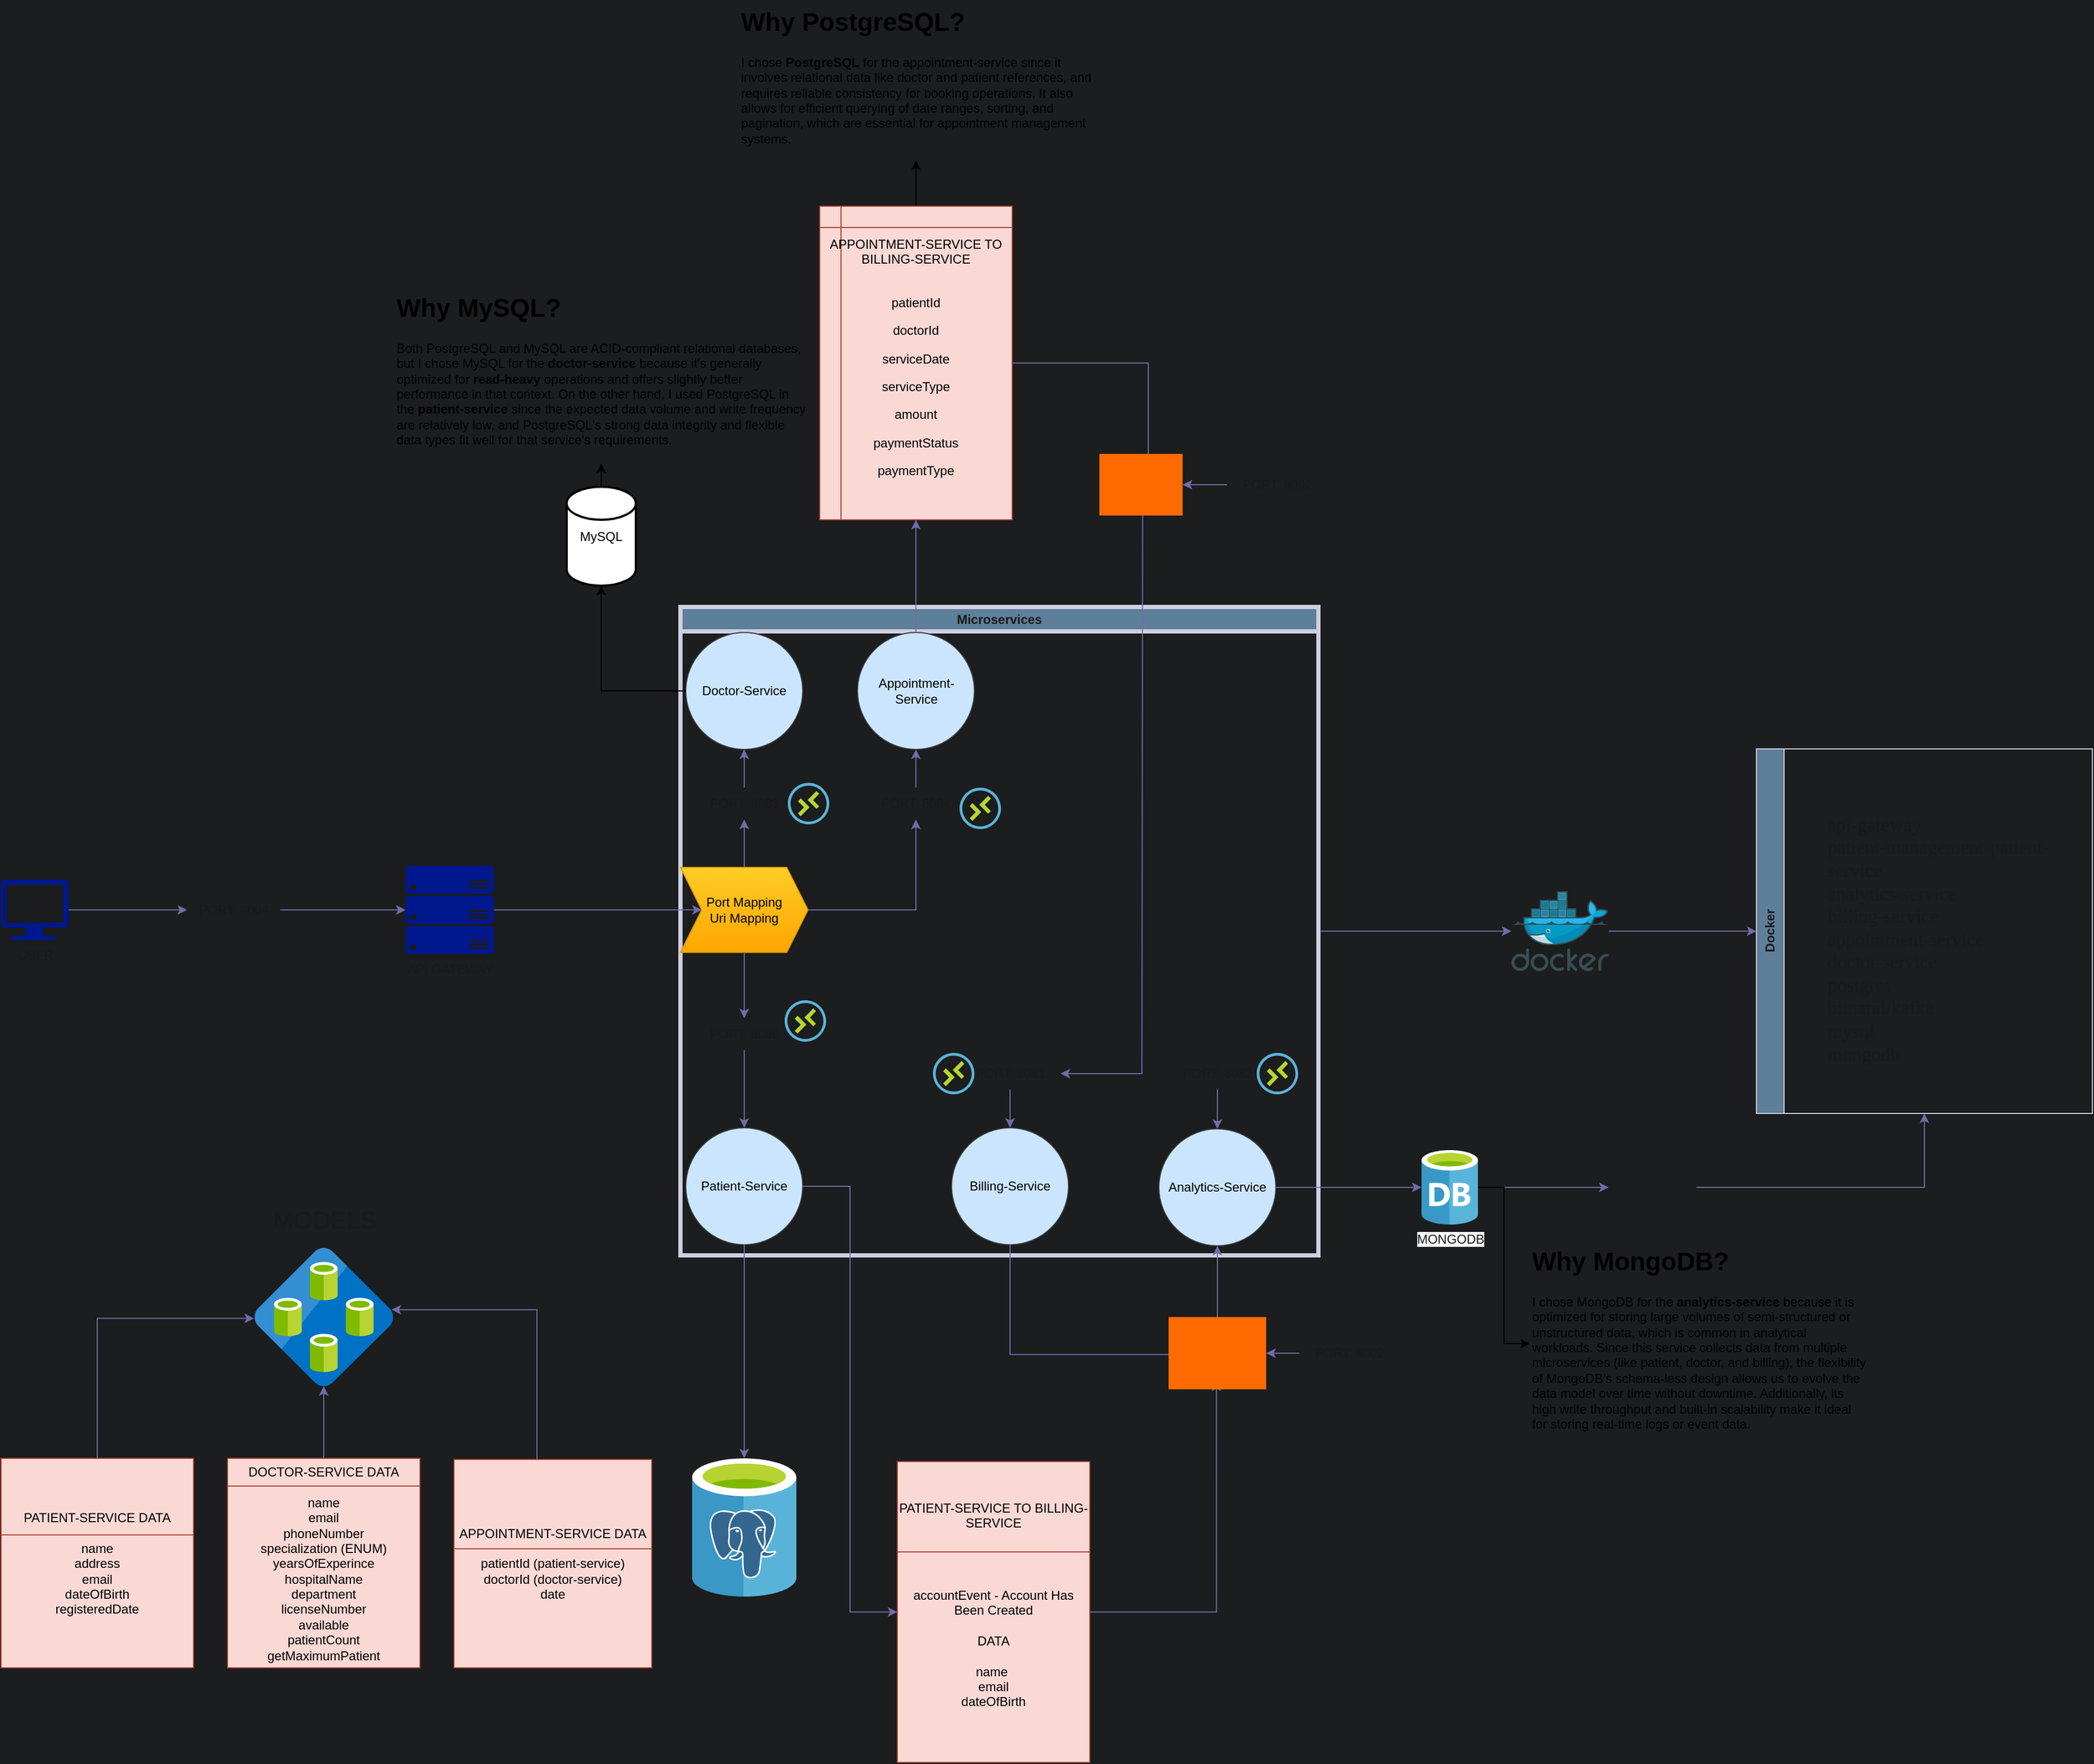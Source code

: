 <mxfile scale="1" border="0" version="26.2.14">
  <diagram name="Sayfa -1" id="PoAW-9woBbFv9A3bSs_X">
    <mxGraphModel dx="1580" dy="1736" grid="0" gridSize="10" guides="0" tooltips="1" connect="1" arrows="1" fold="1" page="0" pageScale="1" pageWidth="827" pageHeight="1169" background="light-dark(#1B1D1E,#1B1D1E)" math="0" shadow="0">
      <root>
        <mxCell id="0" />
        <mxCell id="1" parent="0" />
        <mxCell id="YyjoN-kU9Q-CAJQTJQzU-1" value="PORT: 4004" style="text;html=1;align=center;verticalAlign=middle;whiteSpace=wrap;rounded=0;flipV=1;flipH=1;labelBackgroundColor=none;fontColor=#1A1A1A;" parent="1" vertex="1">
          <mxGeometry x="215" y="319" width="87.5" height="30" as="geometry" />
        </mxCell>
        <mxCell id="YyjoN-kU9Q-CAJQTJQzU-141" value="" style="edgeStyle=orthogonalEdgeStyle;rounded=0;orthogonalLoop=1;jettySize=auto;html=1;strokeColor=#736CA8;fontColor=#1A1A1A;" parent="1" source="YyjoN-kU9Q-CAJQTJQzU-32" target="YyjoN-kU9Q-CAJQTJQzU-139" edge="1">
          <mxGeometry relative="1" as="geometry" />
        </mxCell>
        <mxCell id="YyjoN-kU9Q-CAJQTJQzU-32" value="PORT: 9002" style="text;html=1;align=center;verticalAlign=middle;whiteSpace=wrap;rounded=0;labelBackgroundColor=none;fontColor=#1A1A1A;" parent="1" vertex="1">
          <mxGeometry x="1261" y="736" width="95" height="30" as="geometry" />
        </mxCell>
        <mxCell id="YyjoN-kU9Q-CAJQTJQzU-84" value="" style="edgeStyle=orthogonalEdgeStyle;rounded=0;orthogonalLoop=1;jettySize=auto;html=1;labelBackgroundColor=none;strokeColor=#736CA8;fontColor=default;" parent="1" source="YyjoN-kU9Q-CAJQTJQzU-52" target="YyjoN-kU9Q-CAJQTJQzU-122" edge="1">
          <mxGeometry relative="1" as="geometry">
            <mxPoint x="1454.0" y="354.0" as="targetPoint" />
          </mxGeometry>
        </mxCell>
        <mxCell id="YyjoN-kU9Q-CAJQTJQzU-52" value="Microservices" style="swimlane;whiteSpace=wrap;html=1;strokeWidth=4;strokeColor=#D0CEE2;labelBackgroundColor=none;fillColor=#5D7F99;fontColor=#1A1A1A;" parent="1" vertex="1">
          <mxGeometry x="679" y="49" width="600" height="610" as="geometry">
            <mxRectangle x="680" y="50" width="110" height="26" as="alternateBounds" />
          </mxGeometry>
        </mxCell>
        <mxCell id="YyjoN-kU9Q-CAJQTJQzU-35" value="Doctor-Service" style="ellipse;whiteSpace=wrap;html=1;aspect=fixed;labelBackgroundColor=none;fillColor=#cce5ff;strokeColor=#36393d;" parent="YyjoN-kU9Q-CAJQTJQzU-52" vertex="1">
          <mxGeometry x="5" y="24" width="110" height="110" as="geometry" />
        </mxCell>
        <mxCell id="YyjoN-kU9Q-CAJQTJQzU-36" value="PORT: 8083" style="text;html=1;align=center;verticalAlign=middle;whiteSpace=wrap;rounded=0;labelBackgroundColor=none;fontColor=#1A1A1A;" parent="YyjoN-kU9Q-CAJQTJQzU-52" vertex="1">
          <mxGeometry x="12.5" y="170" width="95" height="30" as="geometry" />
        </mxCell>
        <mxCell id="YyjoN-kU9Q-CAJQTJQzU-37" value="" style="edgeStyle=orthogonalEdgeStyle;rounded=0;orthogonalLoop=1;jettySize=auto;html=1;labelBackgroundColor=none;strokeColor=#736CA8;fontColor=default;" parent="YyjoN-kU9Q-CAJQTJQzU-52" source="YyjoN-kU9Q-CAJQTJQzU-36" target="YyjoN-kU9Q-CAJQTJQzU-35" edge="1">
          <mxGeometry relative="1" as="geometry" />
        </mxCell>
        <mxCell id="YyjoN-kU9Q-CAJQTJQzU-6" value="Patient-Service" style="ellipse;whiteSpace=wrap;html=1;aspect=fixed;labelBackgroundColor=none;fillColor=#cce5ff;strokeColor=#36393d;" parent="YyjoN-kU9Q-CAJQTJQzU-52" vertex="1">
          <mxGeometry x="5" y="490" width="110" height="110" as="geometry" />
        </mxCell>
        <mxCell id="YyjoN-kU9Q-CAJQTJQzU-93" value="" style="edgeStyle=orthogonalEdgeStyle;rounded=0;orthogonalLoop=1;jettySize=auto;html=1;strokeColor=#736CA8;fontColor=#1A1A1A;" parent="YyjoN-kU9Q-CAJQTJQzU-52" source="YyjoN-kU9Q-CAJQTJQzU-8" target="YyjoN-kU9Q-CAJQTJQzU-6" edge="1">
          <mxGeometry relative="1" as="geometry" />
        </mxCell>
        <mxCell id="YyjoN-kU9Q-CAJQTJQzU-8" value="PORT: 8080" style="text;html=1;align=center;verticalAlign=middle;whiteSpace=wrap;rounded=0;labelBackgroundColor=none;fontColor=#1A1A1A;" parent="YyjoN-kU9Q-CAJQTJQzU-52" vertex="1">
          <mxGeometry x="12.5" y="387" width="95" height="30" as="geometry" />
        </mxCell>
        <mxCell id="YyjoN-kU9Q-CAJQTJQzU-11" value="Billing-Service" style="ellipse;whiteSpace=wrap;html=1;aspect=fixed;labelBackgroundColor=none;fillColor=#cce5ff;strokeColor=#36393d;" parent="YyjoN-kU9Q-CAJQTJQzU-52" vertex="1">
          <mxGeometry x="255" y="490" width="110" height="110" as="geometry" />
        </mxCell>
        <mxCell id="YyjoN-kU9Q-CAJQTJQzU-55" value="" style="edgeStyle=orthogonalEdgeStyle;rounded=0;orthogonalLoop=1;jettySize=auto;html=1;labelBackgroundColor=none;strokeColor=#736CA8;fontColor=default;" parent="YyjoN-kU9Q-CAJQTJQzU-52" source="YyjoN-kU9Q-CAJQTJQzU-13" target="YyjoN-kU9Q-CAJQTJQzU-11" edge="1">
          <mxGeometry relative="1" as="geometry" />
        </mxCell>
        <mxCell id="YyjoN-kU9Q-CAJQTJQzU-13" value="PORT: 8081" style="text;html=1;align=center;verticalAlign=middle;whiteSpace=wrap;rounded=0;labelBackgroundColor=none;fontColor=#1A1A1A;" parent="YyjoN-kU9Q-CAJQTJQzU-52" vertex="1">
          <mxGeometry x="262.5" y="424" width="95" height="30" as="geometry" />
        </mxCell>
        <mxCell id="YyjoN-kU9Q-CAJQTJQzU-27" value="Analytics-Service" style="ellipse;whiteSpace=wrap;html=1;aspect=fixed;labelBackgroundColor=none;fillColor=#cce5ff;strokeColor=#36393d;" parent="YyjoN-kU9Q-CAJQTJQzU-52" vertex="1">
          <mxGeometry x="450" y="491" width="110" height="110" as="geometry" />
        </mxCell>
        <mxCell id="YyjoN-kU9Q-CAJQTJQzU-30" value="PORT: 8082" style="text;html=1;align=center;verticalAlign=middle;whiteSpace=wrap;rounded=0;labelBackgroundColor=none;fontColor=#1A1A1A;" parent="YyjoN-kU9Q-CAJQTJQzU-52" vertex="1">
          <mxGeometry x="457.5" y="424" width="95" height="30" as="geometry" />
        </mxCell>
        <mxCell id="YyjoN-kU9Q-CAJQTJQzU-45" value="" style="edgeStyle=orthogonalEdgeStyle;rounded=0;orthogonalLoop=1;jettySize=auto;html=1;labelBackgroundColor=none;strokeColor=#736CA8;fontColor=default;" parent="YyjoN-kU9Q-CAJQTJQzU-52" source="YyjoN-kU9Q-CAJQTJQzU-30" target="YyjoN-kU9Q-CAJQTJQzU-27" edge="1">
          <mxGeometry relative="1" as="geometry" />
        </mxCell>
        <mxCell id="YyjoN-kU9Q-CAJQTJQzU-46" value="Appointment-Service" style="ellipse;whiteSpace=wrap;html=1;aspect=fixed;labelBackgroundColor=none;fillColor=#cce5ff;strokeColor=#36393d;" parent="YyjoN-kU9Q-CAJQTJQzU-52" vertex="1">
          <mxGeometry x="166.5" y="24" width="110" height="110" as="geometry" />
        </mxCell>
        <mxCell id="YyjoN-kU9Q-CAJQTJQzU-91" value="" style="edgeStyle=orthogonalEdgeStyle;rounded=0;orthogonalLoop=1;jettySize=auto;html=1;labelBackgroundColor=none;strokeColor=#736CA8;fontColor=default;" parent="YyjoN-kU9Q-CAJQTJQzU-52" source="YyjoN-kU9Q-CAJQTJQzU-50" target="YyjoN-kU9Q-CAJQTJQzU-46" edge="1">
          <mxGeometry relative="1" as="geometry" />
        </mxCell>
        <mxCell id="YyjoN-kU9Q-CAJQTJQzU-50" value="PORT: 8084" style="text;html=1;align=center;verticalAlign=middle;whiteSpace=wrap;rounded=0;labelBackgroundColor=none;fontColor=#1A1A1A;" parent="YyjoN-kU9Q-CAJQTJQzU-52" vertex="1">
          <mxGeometry x="174" y="170" width="95" height="30" as="geometry" />
        </mxCell>
        <mxCell id="YyjoN-kU9Q-CAJQTJQzU-70" style="edgeStyle=orthogonalEdgeStyle;rounded=0;orthogonalLoop=1;jettySize=auto;html=1;strokeColor=#736CA8;labelBackgroundColor=none;fontColor=default;" parent="YyjoN-kU9Q-CAJQTJQzU-52" source="YyjoN-kU9Q-CAJQTJQzU-4" target="YyjoN-kU9Q-CAJQTJQzU-8" edge="1">
          <mxGeometry relative="1" as="geometry" />
        </mxCell>
        <mxCell id="YyjoN-kU9Q-CAJQTJQzU-82" value="" style="edgeStyle=orthogonalEdgeStyle;rounded=0;orthogonalLoop=1;jettySize=auto;html=1;labelBackgroundColor=none;strokeColor=#736CA8;fontColor=default;" parent="YyjoN-kU9Q-CAJQTJQzU-52" source="YyjoN-kU9Q-CAJQTJQzU-4" target="YyjoN-kU9Q-CAJQTJQzU-36" edge="1">
          <mxGeometry relative="1" as="geometry" />
        </mxCell>
        <mxCell id="YyjoN-kU9Q-CAJQTJQzU-89" value="" style="edgeStyle=orthogonalEdgeStyle;rounded=0;orthogonalLoop=1;jettySize=auto;html=1;labelBackgroundColor=none;strokeColor=#736CA8;fontColor=default;" parent="YyjoN-kU9Q-CAJQTJQzU-52" source="YyjoN-kU9Q-CAJQTJQzU-4" target="YyjoN-kU9Q-CAJQTJQzU-50" edge="1">
          <mxGeometry relative="1" as="geometry" />
        </mxCell>
        <mxCell id="YyjoN-kU9Q-CAJQTJQzU-4" value="Port Mapping&lt;div&gt;Uri Mapping&lt;/div&gt;" style="shape=step;perimeter=stepPerimeter;whiteSpace=wrap;html=1;fixedSize=1;labelBackgroundColor=none;fillColor=#ffcd28;strokeColor=#d79b00;gradientColor=#ffa500;" parent="YyjoN-kU9Q-CAJQTJQzU-52" vertex="1">
          <mxGeometry y="245" width="120" height="80" as="geometry" />
        </mxCell>
        <mxCell id="YyjoN-kU9Q-CAJQTJQzU-124" value="" style="image;sketch=0;aspect=fixed;html=1;points=[];align=center;fontSize=12;image=img/lib/mscae/Connections.svg;strokeColor=#D0CEE2;fontColor=#1A1A1A;fillColor=#5D7F99;" parent="YyjoN-kU9Q-CAJQTJQzU-52" vertex="1">
          <mxGeometry x="98" y="370" width="39" height="39" as="geometry" />
        </mxCell>
        <mxCell id="YyjoN-kU9Q-CAJQTJQzU-126" value="" style="image;sketch=0;aspect=fixed;html=1;points=[];align=center;fontSize=12;image=img/lib/mscae/Connections.svg;strokeColor=#D0CEE2;fontColor=#1A1A1A;fillColor=#5D7F99;" parent="YyjoN-kU9Q-CAJQTJQzU-52" vertex="1">
          <mxGeometry x="262.5" y="170" width="39" height="39" as="geometry" />
        </mxCell>
        <mxCell id="YyjoN-kU9Q-CAJQTJQzU-125" value="" style="image;sketch=0;aspect=fixed;html=1;points=[];align=center;fontSize=12;image=img/lib/mscae/Connections.svg;strokeColor=#D0CEE2;fontColor=#1A1A1A;fillColor=#5D7F99;" parent="YyjoN-kU9Q-CAJQTJQzU-52" vertex="1">
          <mxGeometry x="101" y="165.5" width="39" height="39" as="geometry" />
        </mxCell>
        <mxCell id="YyjoN-kU9Q-CAJQTJQzU-127" value="" style="image;sketch=0;aspect=fixed;html=1;points=[];align=center;fontSize=12;image=img/lib/mscae/Connections.svg;strokeColor=#D0CEE2;fontColor=#1A1A1A;fillColor=#5D7F99;" parent="YyjoN-kU9Q-CAJQTJQzU-52" vertex="1">
          <mxGeometry x="237.5" y="419.5" width="39" height="39" as="geometry" />
        </mxCell>
        <mxCell id="YyjoN-kU9Q-CAJQTJQzU-128" value=" " style="image;sketch=0;aspect=fixed;html=1;points=[];align=center;fontSize=12;image=img/lib/mscae/Connections.svg;strokeColor=#D0CEE2;fontColor=#1A1A1A;fillColor=#5D7F99;" parent="YyjoN-kU9Q-CAJQTJQzU-52" vertex="1">
          <mxGeometry x="542" y="419.5" width="39" height="39" as="geometry" />
        </mxCell>
        <mxCell id="YyjoN-kU9Q-CAJQTJQzU-68" value="" style="edgeStyle=orthogonalEdgeStyle;rounded=0;orthogonalLoop=1;jettySize=auto;html=1;strokeColor=#736CA8;labelBackgroundColor=none;fontColor=default;" parent="1" source="YyjoN-kU9Q-CAJQTJQzU-6" target="YyjoN-kU9Q-CAJQTJQzU-123" edge="1">
          <mxGeometry relative="1" as="geometry">
            <mxPoint x="739" y="847.0" as="targetPoint" />
          </mxGeometry>
        </mxCell>
        <mxCell id="YyjoN-kU9Q-CAJQTJQzU-85" value="Docker" style="swimlane;horizontal=0;whiteSpace=wrap;html=1;fillColor=#5D7F99;fontColor=#1A1A1A;strokeColor=#D0CEE2;startSize=26;labelBackgroundColor=none;" parent="1" vertex="1">
          <mxGeometry x="1691" y="182.5" width="316" height="343" as="geometry" />
        </mxCell>
        <mxCell id="YyjoN-kU9Q-CAJQTJQzU-87" value="&lt;div&gt;api-gateway&amp;nbsp; &amp;nbsp; &amp;nbsp; &amp;nbsp; &amp;nbsp; &amp;nbsp; &amp;nbsp; &amp;nbsp; &amp;nbsp; &amp;nbsp; &amp;nbsp; &amp;nbsp; &amp;nbsp;&lt;/div&gt;&lt;div&gt;patient-management-patient-service&amp;nbsp; &amp;nbsp;&lt;/div&gt;&lt;div&gt;analytics-service&amp;nbsp; &amp;nbsp; &amp;nbsp; &amp;nbsp; &amp;nbsp; &amp;nbsp; &amp;nbsp; &amp;nbsp; &amp;nbsp; &amp;nbsp;&amp;nbsp;&lt;/div&gt;&lt;div&gt;billing-service&lt;/div&gt;&lt;div&gt;appointment-service&lt;/div&gt;&lt;div&gt;doctor-service&amp;nbsp; &amp;nbsp; &amp;nbsp; &amp;nbsp; &amp;nbsp; &amp;nbsp; &amp;nbsp; &amp;nbsp; &amp;nbsp; &amp;nbsp; &amp;nbsp;&amp;nbsp;&lt;/div&gt;&lt;div&gt;postgres&amp;nbsp; &amp;nbsp; &amp;nbsp; &amp;nbsp; &amp;nbsp; &amp;nbsp; &amp;nbsp; &amp;nbsp; &amp;nbsp; &amp;nbsp; &amp;nbsp; &amp;nbsp; &amp;nbsp; &amp;nbsp; &amp;nbsp;&lt;/div&gt;&lt;div&gt;bitnami/kafka&amp;nbsp;&amp;nbsp;&lt;/div&gt;&lt;div&gt;mysql&lt;span style=&quot;background-color: transparent; color: light-dark(rgb(26, 26, 26), rgb(215, 215, 215));&quot;&gt;&amp;nbsp; &amp;nbsp; &amp;nbsp; &amp;nbsp; &amp;nbsp; &amp;nbsp; &amp;nbsp; &amp;nbsp; &amp;nbsp; &amp;nbsp; &amp;nbsp;&amp;nbsp;&lt;/span&gt;&lt;/div&gt;&lt;div&gt;mongodb&lt;/div&gt;" style="text;html=1;align=left;verticalAlign=middle;whiteSpace=wrap;rounded=0;fontStyle=0;fontFamily=Georgia;fontSize=18;labelBackgroundColor=none;fontColor=#1A1A1A;" parent="YyjoN-kU9Q-CAJQTJQzU-85" vertex="1">
          <mxGeometry x="65" y="66" width="219" height="227" as="geometry" />
        </mxCell>
        <mxCell id="YyjoN-kU9Q-CAJQTJQzU-94" value="PATIENT-SERVICE DATA&lt;div&gt;&lt;br&gt;&lt;/div&gt;&lt;div&gt;name&lt;/div&gt;&lt;div&gt;address&lt;/div&gt;&lt;div&gt;email&lt;/div&gt;&lt;div&gt;dateOfBirth&lt;/div&gt;&lt;div&gt;registeredDate&lt;/div&gt;" style="shape=internalStorage;whiteSpace=wrap;html=1;backgroundOutline=1;strokeColor=#ae4132;fillColor=#fad9d5;dx=0;dy=72;" parent="1" vertex="1">
          <mxGeometry x="40" y="850" width="181" height="197" as="geometry" />
        </mxCell>
        <mxCell id="YyjoN-kU9Q-CAJQTJQzU-148" value="" style="edgeStyle=orthogonalEdgeStyle;rounded=0;orthogonalLoop=1;jettySize=auto;html=1;strokeColor=#736CA8;fontColor=#1A1A1A;" parent="1" source="YyjoN-kU9Q-CAJQTJQzU-95" target="YyjoN-kU9Q-CAJQTJQzU-145" edge="1">
          <mxGeometry relative="1" as="geometry" />
        </mxCell>
        <mxCell id="YyjoN-kU9Q-CAJQTJQzU-95" value="&lt;div&gt;&lt;br&gt;&lt;/div&gt;DOCTOR-SERVICE DATA&lt;div&gt;&lt;br&gt;&lt;/div&gt;&lt;div&gt;name&lt;/div&gt;&lt;div&gt;email&lt;/div&gt;&lt;div&gt;phoneNumber&lt;/div&gt;&lt;div&gt;specialization (ENUM)&lt;/div&gt;&lt;div&gt;yearsOfExperince&lt;/div&gt;&lt;div&gt;hospitalName&lt;/div&gt;&lt;div&gt;department&lt;/div&gt;&lt;div&gt;licenseNumber&lt;/div&gt;&lt;div&gt;available&lt;/div&gt;&lt;div&gt;patientCount&lt;/div&gt;&lt;div&gt;getMaximumPatient&lt;/div&gt;&lt;div&gt;&lt;br&gt;&lt;/div&gt;" style="shape=internalStorage;whiteSpace=wrap;html=1;backgroundOutline=1;strokeColor=#ae4132;fillColor=#fad9d5;dx=0;dy=26;" parent="1" vertex="1">
          <mxGeometry x="253" y="850" width="181" height="197" as="geometry" />
        </mxCell>
        <mxCell id="YyjoN-kU9Q-CAJQTJQzU-96" value="&lt;div&gt;&lt;br&gt;&lt;/div&gt;APPOINTMENT-SERVICE DATA&lt;div&gt;&lt;br&gt;&lt;/div&gt;&lt;div&gt;patientId (patient-service)&lt;/div&gt;&lt;div&gt;doctorId (doctor-service)&lt;/div&gt;&lt;div&gt;date&lt;/div&gt;&lt;div&gt;&lt;br&gt;&lt;/div&gt;" style="shape=internalStorage;whiteSpace=wrap;html=1;backgroundOutline=1;strokeColor=#ae4132;fillColor=#fad9d5;dx=0;dy=84;" parent="1" vertex="1">
          <mxGeometry x="466" y="851" width="186" height="196" as="geometry" />
        </mxCell>
        <mxCell id="YyjoN-kU9Q-CAJQTJQzU-115" style="edgeStyle=orthogonalEdgeStyle;rounded=0;orthogonalLoop=1;jettySize=auto;html=1;entryX=0.491;entryY=0.89;entryDx=0;entryDy=0;strokeColor=#736CA8;fontColor=#1A1A1A;entryPerimeter=0;" parent="1" source="YyjoN-kU9Q-CAJQTJQzU-101" target="YyjoN-kU9Q-CAJQTJQzU-139" edge="1">
          <mxGeometry relative="1" as="geometry">
            <mxPoint x="1183" y="807" as="targetPoint" />
          </mxGeometry>
        </mxCell>
        <mxCell id="YyjoN-kU9Q-CAJQTJQzU-101" value="&lt;div&gt;PATIENT-SERVICE TO BILLING-SERVICE&lt;/div&gt;&lt;div&gt;&lt;br&gt;&lt;/div&gt;&lt;div&gt;&lt;table data-end=&quot;1530&quot; data-start=&quot;1165&quot; class=&quot;min-w-full&quot;&gt;&lt;thead data-end=&quot;1181&quot; data-start=&quot;1165&quot;&gt;&lt;tr data-end=&quot;1181&quot; data-start=&quot;1165&quot;&gt;&lt;th data-end=&quot;1172&quot; data-start=&quot;1165&quot;&gt;&lt;br&gt;&lt;/th&gt;&lt;th data-end=&quot;1181&quot; data-start=&quot;1172&quot;&gt;&lt;br&gt;&lt;/th&gt;&lt;/tr&gt;&lt;/thead&gt;&lt;tbody data-end=&quot;1530&quot; data-start=&quot;1198&quot;&gt;&lt;tr data-end=&quot;1244&quot; data-start=&quot;1198&quot;&gt;&lt;td data-end=&quot;1210&quot; data-start=&quot;1198&quot; class=&quot;max-w-[calc(var(--thread-content-max-width)*2/3)]&quot;&gt;&lt;/td&gt;&lt;td data-end=&quot;1244&quot; data-start=&quot;1210&quot; class=&quot;max-w-[calc(var(--thread-content-max-width)*2/3)]&quot;&gt;&lt;br&gt;&lt;/td&gt;&lt;/tr&gt;&lt;/tbody&gt;&lt;/table&gt;accountEvent - Account Has Been Created&lt;/div&gt;&lt;div&gt;&lt;br&gt;&lt;/div&gt;&lt;div&gt;DATA&lt;/div&gt;&lt;div&gt;&lt;br&gt;&lt;/div&gt;&lt;div&gt;name&amp;nbsp;&lt;/div&gt;&lt;div&gt;email&lt;/div&gt;&lt;div&gt;dateOfBirth&lt;/div&gt;&lt;div&gt;&lt;br&gt;&lt;/div&gt;" style="shape=internalStorage;whiteSpace=wrap;html=1;backgroundOutline=1;strokeColor=#ae4132;fillColor=#fad9d5;dx=0;dy=85;" parent="1" vertex="1">
          <mxGeometry x="883" y="853" width="181" height="283" as="geometry" />
        </mxCell>
        <mxCell id="YyjoN-kU9Q-CAJQTJQzU-104" style="edgeStyle=orthogonalEdgeStyle;rounded=0;orthogonalLoop=1;jettySize=auto;html=1;entryX=0;entryY=0.5;entryDx=0;entryDy=0;strokeColor=#736CA8;fontColor=#1A1A1A;" parent="1" source="YyjoN-kU9Q-CAJQTJQzU-6" target="YyjoN-kU9Q-CAJQTJQzU-101" edge="1">
          <mxGeometry relative="1" as="geometry" />
        </mxCell>
        <mxCell id="YyjoN-kU9Q-CAJQTJQzU-106" style="edgeStyle=orthogonalEdgeStyle;rounded=0;orthogonalLoop=1;jettySize=auto;html=1;entryX=0.113;entryY=0.519;entryDx=0;entryDy=0;strokeColor=#736CA8;fontColor=#1A1A1A;entryPerimeter=0;" parent="1" source="YyjoN-kU9Q-CAJQTJQzU-11" target="YyjoN-kU9Q-CAJQTJQzU-139" edge="1">
          <mxGeometry relative="1" as="geometry">
            <mxPoint x="1133" y="752" as="targetPoint" />
            <Array as="points">
              <mxPoint x="989" y="752" />
            </Array>
          </mxGeometry>
        </mxCell>
        <mxCell id="YyjoN-kU9Q-CAJQTJQzU-117" style="edgeStyle=orthogonalEdgeStyle;rounded=0;orthogonalLoop=1;jettySize=auto;html=1;entryX=0.613;entryY=0.103;entryDx=0;entryDy=0;strokeColor=#736CA8;fontColor=#1A1A1A;entryPerimeter=0;" parent="1" source="YyjoN-kU9Q-CAJQTJQzU-108" target="YyjoN-kU9Q-CAJQTJQzU-142" edge="1">
          <mxGeometry relative="1" as="geometry">
            <mxPoint x="1114" y="-119" as="targetPoint" />
            <Array as="points">
              <mxPoint x="1119" y="-180" />
            </Array>
          </mxGeometry>
        </mxCell>
        <mxCell id="6inpUiNbgKksl4vtnjuF-8" value="" style="edgeStyle=orthogonalEdgeStyle;rounded=0;orthogonalLoop=1;jettySize=auto;html=1;" edge="1" parent="1" source="YyjoN-kU9Q-CAJQTJQzU-108" target="6inpUiNbgKksl4vtnjuF-7">
          <mxGeometry relative="1" as="geometry" />
        </mxCell>
        <mxCell id="YyjoN-kU9Q-CAJQTJQzU-108" value="&lt;div&gt;APPOINTMENT-SERVICE TO BILLING-SERVICE&lt;/div&gt;&lt;div&gt;&lt;br&gt;&lt;/div&gt;&lt;div&gt;&lt;p data-pm-slice=&quot;0 0 []&quot;&gt;&lt;font&gt;patientId&#x9;&lt;/font&gt;&lt;/p&gt;&lt;p&gt;&lt;font&gt;doctorId&lt;/font&gt;&lt;/p&gt;&lt;p&gt;&lt;font&gt;serviceDate&lt;/font&gt;&lt;/p&gt;&lt;p&gt;&lt;font&gt;serviceType&lt;/font&gt;&lt;/p&gt;&lt;p&gt;&lt;font&gt;amount&lt;/font&gt;&lt;/p&gt;&lt;p&gt;&lt;font&gt;paymentStatus&lt;/font&gt;&lt;/p&gt;&lt;p&gt;&lt;font&gt;paymentType&lt;/font&gt;&lt;/p&gt;&lt;/div&gt;" style="shape=internalStorage;whiteSpace=wrap;html=1;backgroundOutline=1;strokeColor=#ae4132;fillColor=#fad9d5;" parent="1" vertex="1">
          <mxGeometry x="810" y="-328" width="181" height="295" as="geometry" />
        </mxCell>
        <mxCell id="YyjoN-kU9Q-CAJQTJQzU-109" value="" style="edgeStyle=orthogonalEdgeStyle;rounded=0;orthogonalLoop=1;jettySize=auto;html=1;strokeColor=#736CA8;fontColor=#1A1A1A;" parent="1" source="YyjoN-kU9Q-CAJQTJQzU-46" target="YyjoN-kU9Q-CAJQTJQzU-108" edge="1">
          <mxGeometry relative="1" as="geometry" />
        </mxCell>
        <mxCell id="YyjoN-kU9Q-CAJQTJQzU-118" style="edgeStyle=orthogonalEdgeStyle;rounded=0;orthogonalLoop=1;jettySize=auto;html=1;entryX=1;entryY=0.5;entryDx=0;entryDy=0;strokeColor=#736CA8;fontColor=#1A1A1A;exitX=0.52;exitY=0.964;exitDx=0;exitDy=0;exitPerimeter=0;" parent="1" source="YyjoN-kU9Q-CAJQTJQzU-142" target="YyjoN-kU9Q-CAJQTJQzU-13" edge="1">
          <mxGeometry relative="1" as="geometry">
            <mxPoint x="1113.043" y="-9" as="sourcePoint" />
            <Array as="points">
              <mxPoint x="1113" y="-28" />
              <mxPoint x="1113" y="488" />
            </Array>
          </mxGeometry>
        </mxCell>
        <mxCell id="YyjoN-kU9Q-CAJQTJQzU-144" value="" style="edgeStyle=orthogonalEdgeStyle;rounded=0;orthogonalLoop=1;jettySize=auto;html=1;strokeColor=#736CA8;fontColor=#1A1A1A;" parent="1" source="YyjoN-kU9Q-CAJQTJQzU-119" target="YyjoN-kU9Q-CAJQTJQzU-142" edge="1">
          <mxGeometry relative="1" as="geometry" />
        </mxCell>
        <mxCell id="YyjoN-kU9Q-CAJQTJQzU-119" value="PORT: 9002" style="text;html=1;align=center;verticalAlign=middle;whiteSpace=wrap;rounded=0;labelBackgroundColor=none;fontColor=#1A1A1A;" parent="1" vertex="1">
          <mxGeometry x="1193" y="-81" width="95" height="30" as="geometry" />
        </mxCell>
        <mxCell id="YyjoN-kU9Q-CAJQTJQzU-138" style="edgeStyle=orthogonalEdgeStyle;rounded=0;orthogonalLoop=1;jettySize=auto;html=1;strokeColor=#736CA8;fontColor=#1A1A1A;" parent="1" source="YyjoN-kU9Q-CAJQTJQzU-122" target="YyjoN-kU9Q-CAJQTJQzU-85" edge="1">
          <mxGeometry relative="1" as="geometry" />
        </mxCell>
        <mxCell id="YyjoN-kU9Q-CAJQTJQzU-122" value="" style="image;sketch=0;aspect=fixed;html=1;points=[];align=center;fontSize=12;image=img/lib/mscae/Docker.svg;strokeColor=#D0CEE2;fontColor=#1A1A1A;fillColor=#5D7F99;" parent="1" vertex="1">
          <mxGeometry x="1460.54" y="316.5" width="91.46" height="75" as="geometry" />
        </mxCell>
        <mxCell id="YyjoN-kU9Q-CAJQTJQzU-123" value="" style="image;sketch=0;aspect=fixed;html=1;points=[];align=center;fontSize=12;image=img/lib/mscae/Azure_Database_for_PostgreSQL_servers.svg;strokeColor=#D0CEE2;fontColor=#1A1A1A;fillColor=#5D7F99;" parent="1" vertex="1">
          <mxGeometry x="689.6" y="850" width="98.8" height="130" as="geometry" />
        </mxCell>
        <mxCell id="YyjoN-kU9Q-CAJQTJQzU-132" style="edgeStyle=orthogonalEdgeStyle;rounded=0;orthogonalLoop=1;jettySize=auto;html=1;entryX=0;entryY=0.5;entryDx=0;entryDy=0;strokeColor=#736CA8;fontColor=#1A1A1A;" parent="1" source="YyjoN-kU9Q-CAJQTJQzU-129" target="YyjoN-kU9Q-CAJQTJQzU-1" edge="1">
          <mxGeometry relative="1" as="geometry" />
        </mxCell>
        <mxCell id="YyjoN-kU9Q-CAJQTJQzU-129" value="&lt;div&gt;USER&lt;/div&gt;&lt;div&gt;&lt;br&gt;&lt;/div&gt;" style="sketch=0;aspect=fixed;pointerEvents=1;shadow=0;dashed=0;html=1;strokeColor=none;labelPosition=center;verticalLabelPosition=bottom;verticalAlign=top;align=center;fillColor=#00188D;shape=mxgraph.azure.computer;fontColor=#1A1A1A;" parent="1" vertex="1">
          <mxGeometry x="40" y="305.5" width="63.33" height="57" as="geometry" />
        </mxCell>
        <mxCell id="YyjoN-kU9Q-CAJQTJQzU-134" style="edgeStyle=orthogonalEdgeStyle;rounded=0;orthogonalLoop=1;jettySize=auto;html=1;strokeColor=#736CA8;fontColor=#1A1A1A;" parent="1" source="YyjoN-kU9Q-CAJQTJQzU-133" target="YyjoN-kU9Q-CAJQTJQzU-4" edge="1">
          <mxGeometry relative="1" as="geometry" />
        </mxCell>
        <mxCell id="YyjoN-kU9Q-CAJQTJQzU-133" value="API GATEWAY" style="sketch=0;aspect=fixed;pointerEvents=1;shadow=0;dashed=0;html=1;strokeColor=none;labelPosition=center;verticalLabelPosition=bottom;verticalAlign=top;align=center;fillColor=#00188D;shape=mxgraph.azure.server_rack;fontColor=#1A1A1A;" parent="1" vertex="1">
          <mxGeometry x="420.5" y="292.5" width="83" height="83" as="geometry" />
        </mxCell>
        <mxCell id="YyjoN-kU9Q-CAJQTJQzU-135" style="edgeStyle=orthogonalEdgeStyle;rounded=0;orthogonalLoop=1;jettySize=auto;html=1;entryX=0;entryY=0.5;entryDx=0;entryDy=0;entryPerimeter=0;strokeColor=#736CA8;fontColor=#1A1A1A;" parent="1" source="YyjoN-kU9Q-CAJQTJQzU-1" target="YyjoN-kU9Q-CAJQTJQzU-133" edge="1">
          <mxGeometry relative="1" as="geometry" />
        </mxCell>
        <mxCell id="YyjoN-kU9Q-CAJQTJQzU-140" style="edgeStyle=orthogonalEdgeStyle;rounded=0;orthogonalLoop=1;jettySize=auto;html=1;strokeColor=#736CA8;fontColor=#1A1A1A;" parent="1" source="YyjoN-kU9Q-CAJQTJQzU-139" target="YyjoN-kU9Q-CAJQTJQzU-27" edge="1">
          <mxGeometry relative="1" as="geometry" />
        </mxCell>
        <mxCell id="YyjoN-kU9Q-CAJQTJQzU-139" value="" style="points=[];aspect=fixed;html=1;align=center;shadow=0;dashed=0;fillColor=light-dark(#FF6A00, #59b3d8);strokeColor=none;shape=mxgraph.alibaba_cloud.kafka;fontColor=#1A1A1A;" parent="1" vertex="1">
          <mxGeometry x="1138.1" y="717" width="91.8" height="68" as="geometry" />
        </mxCell>
        <mxCell id="YyjoN-kU9Q-CAJQTJQzU-142" value="" style="points=[];aspect=fixed;html=1;align=center;shadow=0;dashed=0;fillColor=light-dark(#FF6A00, #59b3d8);strokeColor=none;shape=mxgraph.alibaba_cloud.kafka;fontColor=#1A1A1A;" parent="1" vertex="1">
          <mxGeometry x="1073" y="-95" width="78.3" height="58" as="geometry" />
        </mxCell>
        <mxCell id="YyjoN-kU9Q-CAJQTJQzU-145" value="" style="image;sketch=0;aspect=fixed;html=1;points=[];align=center;fontSize=12;image=img/lib/mscae/Elastic_Database_Pools.svg;strokeColor=#D0CEE2;fontColor=#1A1A1A;fillColor=#5D7F99;" parent="1" vertex="1">
          <mxGeometry x="278.5" y="652" width="130" height="130" as="geometry" />
        </mxCell>
        <mxCell id="YyjoN-kU9Q-CAJQTJQzU-146" style="edgeStyle=orthogonalEdgeStyle;rounded=0;orthogonalLoop=1;jettySize=auto;html=1;entryX=-0.004;entryY=0.51;entryDx=0;entryDy=0;entryPerimeter=0;strokeColor=#736CA8;fontColor=#1A1A1A;" parent="1" source="YyjoN-kU9Q-CAJQTJQzU-94" target="YyjoN-kU9Q-CAJQTJQzU-145" edge="1">
          <mxGeometry relative="1" as="geometry">
            <Array as="points">
              <mxPoint x="131" y="718" />
            </Array>
          </mxGeometry>
        </mxCell>
        <mxCell id="YyjoN-kU9Q-CAJQTJQzU-147" style="edgeStyle=orthogonalEdgeStyle;rounded=0;orthogonalLoop=1;jettySize=auto;html=1;entryX=0.991;entryY=0.447;entryDx=0;entryDy=0;entryPerimeter=0;strokeColor=#736CA8;fontColor=#1A1A1A;" parent="1" source="YyjoN-kU9Q-CAJQTJQzU-96" target="YyjoN-kU9Q-CAJQTJQzU-145" edge="1">
          <mxGeometry relative="1" as="geometry">
            <Array as="points">
              <mxPoint x="544" y="710" />
            </Array>
          </mxGeometry>
        </mxCell>
        <mxCell id="YyjoN-kU9Q-CAJQTJQzU-154" style="edgeStyle=orthogonalEdgeStyle;rounded=0;orthogonalLoop=1;jettySize=auto;html=1;entryX=0.5;entryY=1;entryDx=0;entryDy=0;strokeColor=#736CA8;fontColor=#1A1A1A;" parent="1" source="YyjoN-kU9Q-CAJQTJQzU-151" target="YyjoN-kU9Q-CAJQTJQzU-85" edge="1">
          <mxGeometry relative="1" as="geometry" />
        </mxCell>
        <mxCell id="YyjoN-kU9Q-CAJQTJQzU-151" value="" style="shape=image;html=1;verticalAlign=top;verticalLabelPosition=bottom;labelBackgroundColor=#ffffff;imageAspect=0;aspect=fixed;image=https://cdn0.iconfinder.com/data/icons/social-media-2127/48/social_media_social_media_logo_docker-128.png;strokeColor=#D0CEE2;fontColor=#1A1A1A;fillColor=#5D7F99;" parent="1" vertex="1">
          <mxGeometry x="1552" y="553.75" width="82.5" height="82.5" as="geometry" />
        </mxCell>
        <mxCell id="YyjoN-kU9Q-CAJQTJQzU-157" style="edgeStyle=orthogonalEdgeStyle;rounded=0;orthogonalLoop=1;jettySize=auto;html=1;strokeColor=#736CA8;fontColor=#1A1A1A;" parent="1" source="YyjoN-kU9Q-CAJQTJQzU-155" target="YyjoN-kU9Q-CAJQTJQzU-151" edge="1">
          <mxGeometry relative="1" as="geometry" />
        </mxCell>
        <mxCell id="6inpUiNbgKksl4vtnjuF-6" style="edgeStyle=orthogonalEdgeStyle;rounded=0;orthogonalLoop=1;jettySize=auto;html=1;entryX=0;entryY=0.5;entryDx=0;entryDy=0;" edge="1" parent="1" source="YyjoN-kU9Q-CAJQTJQzU-155" target="6inpUiNbgKksl4vtnjuF-5">
          <mxGeometry relative="1" as="geometry" />
        </mxCell>
        <mxCell id="YyjoN-kU9Q-CAJQTJQzU-155" value="MONGODB" style="image;sketch=0;aspect=fixed;html=1;points=[];align=center;fontSize=12;image=img/lib/mscae/Database_General.svg;strokeColor=#D0CEE2;fontColor=#1A1A1A;fillColor=#5D7F99;" parent="1" vertex="1">
          <mxGeometry x="1376" y="560" width="53.2" height="70" as="geometry" />
        </mxCell>
        <mxCell id="YyjoN-kU9Q-CAJQTJQzU-156" style="edgeStyle=orthogonalEdgeStyle;rounded=0;orthogonalLoop=1;jettySize=auto;html=1;strokeColor=#736CA8;fontColor=#1A1A1A;" parent="1" source="YyjoN-kU9Q-CAJQTJQzU-27" target="YyjoN-kU9Q-CAJQTJQzU-155" edge="1">
          <mxGeometry relative="1" as="geometry" />
        </mxCell>
        <mxCell id="YyjoN-kU9Q-CAJQTJQzU-158" value="MODELS" style="text;html=1;align=center;verticalAlign=middle;resizable=0;points=[];autosize=1;strokeColor=none;fillColor=none;fontColor=#1A1A1A;fontSize=23;horizontal=1;rounded=1;arcSize=50;" parent="1" vertex="1">
          <mxGeometry x="286" y="606" width="115" height="40" as="geometry" />
        </mxCell>
        <mxCell id="6inpUiNbgKksl4vtnjuF-4" value="" style="edgeStyle=orthogonalEdgeStyle;rounded=0;orthogonalLoop=1;jettySize=auto;html=1;" edge="1" parent="1" source="6inpUiNbgKksl4vtnjuF-1" target="6inpUiNbgKksl4vtnjuF-3">
          <mxGeometry relative="1" as="geometry" />
        </mxCell>
        <mxCell id="6inpUiNbgKksl4vtnjuF-1" value="MySQL" style="strokeWidth=2;html=1;shape=mxgraph.flowchart.database;whiteSpace=wrap;" vertex="1" parent="1">
          <mxGeometry x="572" y="-64" width="65" height="93" as="geometry" />
        </mxCell>
        <mxCell id="6inpUiNbgKksl4vtnjuF-2" style="edgeStyle=orthogonalEdgeStyle;rounded=0;orthogonalLoop=1;jettySize=auto;html=1;entryX=0.5;entryY=1;entryDx=0;entryDy=0;entryPerimeter=0;" edge="1" parent="1" source="YyjoN-kU9Q-CAJQTJQzU-35" target="6inpUiNbgKksl4vtnjuF-1">
          <mxGeometry relative="1" as="geometry" />
        </mxCell>
        <mxCell id="6inpUiNbgKksl4vtnjuF-3" value="&lt;h1 style=&quot;margin-top: 0px;&quot;&gt;Why MySQL?&lt;/h1&gt;&lt;p&gt;Both PostgreSQL and MySQL are ACID-compliant relational databases, but I chose MySQL for the &lt;strong data-end=&quot;204&quot; data-start=&quot;186&quot;&gt;doctor-service&lt;/strong&gt; because it&#39;s generally optimized for &lt;strong data-end=&quot;256&quot; data-start=&quot;242&quot;&gt;read-heavy&lt;/strong&gt; operations and offers slightly better performance in that context. On the other hand, I used PostgreSQL in the &lt;strong data-end=&quot;387&quot; data-start=&quot;368&quot;&gt;patient-service&lt;/strong&gt; since the expected data volume and write frequency are relatively low, and PostgreSQL&#39;s strong data integrity and flexible data types fit well for that service&#39;s requirements.&lt;/p&gt;" style="text;html=1;whiteSpace=wrap;overflow=hidden;rounded=0;" vertex="1" parent="1">
          <mxGeometry x="410" y="-253" width="389" height="167" as="geometry" />
        </mxCell>
        <mxCell id="6inpUiNbgKksl4vtnjuF-5" value="&lt;h1 style=&quot;margin-top: 0px;&quot;&gt;Why MongoDB?&lt;/h1&gt;&lt;p&gt;I chose MongoDB for the &lt;strong data-end=&quot;227&quot; data-start=&quot;206&quot;&gt;analytics-service&lt;/strong&gt; because it is optimized for storing large volumes of semi-structured or unstructured data, which is common in analytical workloads. Since this service collects data from multiple microservices (like patient, doctor, and billing), the flexibility of MongoDB’s schema-less design allows us to evolve the data model over time without downtime. Additionally, its high write throughput and built-in scalability make it ideal for storing real-time logs or event data.&lt;/p&gt;" style="text;html=1;whiteSpace=wrap;overflow=hidden;rounded=0;" vertex="1" parent="1">
          <mxGeometry x="1478" y="644" width="318" height="196" as="geometry" />
        </mxCell>
        <mxCell id="6inpUiNbgKksl4vtnjuF-7" value="&lt;h1 style=&quot;margin-top: 0px;&quot;&gt;Why PostgreSQL?&lt;/h1&gt;&lt;p&gt;I chose &lt;strong data-end=&quot;1398&quot; data-start=&quot;1384&quot;&gt;PostgreSQL&lt;/strong&gt; for the appointment-service since it involves relational data like doctor and patient references, and requires reliable consistency for booking operations. It also allows for efficient querying of date ranges, sorting, and pagination, which are essential for appointment management systems.&lt;/p&gt;" style="text;html=1;whiteSpace=wrap;overflow=hidden;rounded=0;" vertex="1" parent="1">
          <mxGeometry x="734" y="-522" width="333" height="151" as="geometry" />
        </mxCell>
      </root>
    </mxGraphModel>
  </diagram>
</mxfile>

